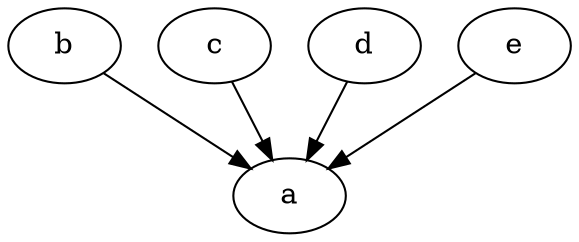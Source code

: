 digraph "G" {
	a [Weight=2];
	b [Weight=3];
	b->a [Weight=1];
	c [Weight=3];
	c->a [Weight=10];
	d [Weight=2];
	d->a [Weight=1];
	e [Weight=2];
	e->a [Weight=4];
}
